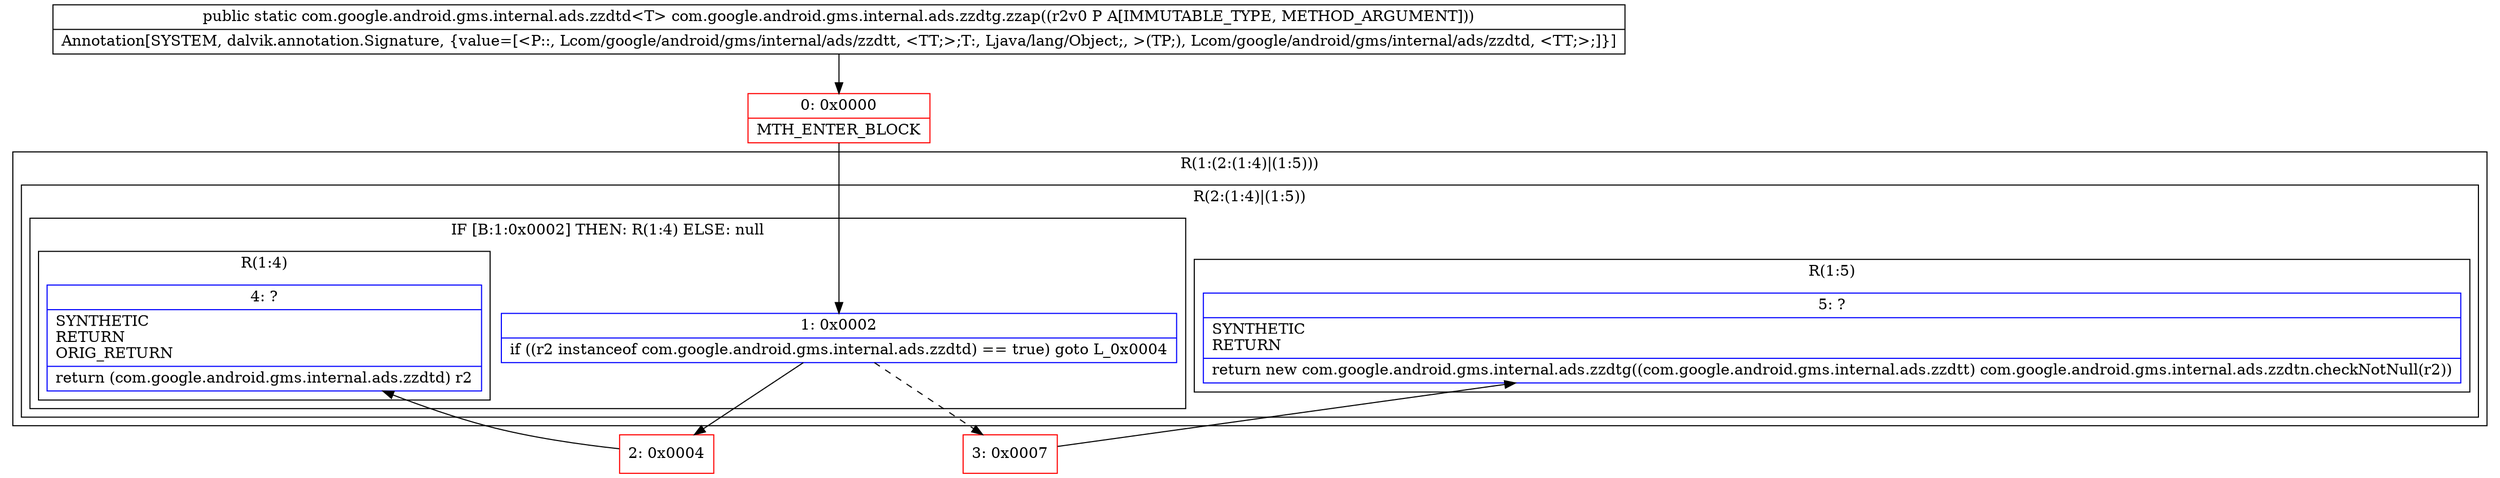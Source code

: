 digraph "CFG forcom.google.android.gms.internal.ads.zzdtg.zzap(Lcom\/google\/android\/gms\/internal\/ads\/zzdtt;)Lcom\/google\/android\/gms\/internal\/ads\/zzdtd;" {
subgraph cluster_Region_2022761894 {
label = "R(1:(2:(1:4)|(1:5)))";
node [shape=record,color=blue];
subgraph cluster_Region_785352560 {
label = "R(2:(1:4)|(1:5))";
node [shape=record,color=blue];
subgraph cluster_IfRegion_796715146 {
label = "IF [B:1:0x0002] THEN: R(1:4) ELSE: null";
node [shape=record,color=blue];
Node_1 [shape=record,label="{1\:\ 0x0002|if ((r2 instanceof com.google.android.gms.internal.ads.zzdtd) == true) goto L_0x0004\l}"];
subgraph cluster_Region_340241242 {
label = "R(1:4)";
node [shape=record,color=blue];
Node_4 [shape=record,label="{4\:\ ?|SYNTHETIC\lRETURN\lORIG_RETURN\l|return (com.google.android.gms.internal.ads.zzdtd) r2\l}"];
}
}
subgraph cluster_Region_1803932065 {
label = "R(1:5)";
node [shape=record,color=blue];
Node_5 [shape=record,label="{5\:\ ?|SYNTHETIC\lRETURN\l|return new com.google.android.gms.internal.ads.zzdtg((com.google.android.gms.internal.ads.zzdtt) com.google.android.gms.internal.ads.zzdtn.checkNotNull(r2))\l}"];
}
}
}
Node_0 [shape=record,color=red,label="{0\:\ 0x0000|MTH_ENTER_BLOCK\l}"];
Node_2 [shape=record,color=red,label="{2\:\ 0x0004}"];
Node_3 [shape=record,color=red,label="{3\:\ 0x0007}"];
MethodNode[shape=record,label="{public static com.google.android.gms.internal.ads.zzdtd\<T\> com.google.android.gms.internal.ads.zzdtg.zzap((r2v0 P A[IMMUTABLE_TYPE, METHOD_ARGUMENT]))  | Annotation[SYSTEM, dalvik.annotation.Signature, \{value=[\<P::, Lcom\/google\/android\/gms\/internal\/ads\/zzdtt, \<TT;\>;T:, Ljava\/lang\/Object;, \>(TP;), Lcom\/google\/android\/gms\/internal\/ads\/zzdtd, \<TT;\>;]\}]\l}"];
MethodNode -> Node_0;
Node_1 -> Node_2;
Node_1 -> Node_3[style=dashed];
Node_0 -> Node_1;
Node_2 -> Node_4;
Node_3 -> Node_5;
}

